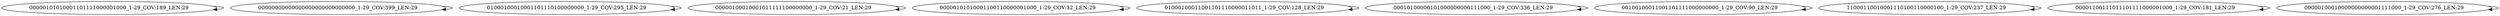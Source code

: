 digraph G {
    "00000101010001101111000001000_1-29_COV:189_LEN:29" -> "00000101010001101111000001000_1-29_COV:189_LEN:29";
    "00000000000000000000000000000_1-29_COV:399_LEN:29" -> "00000000000000000000000000000_1-29_COV:399_LEN:29";
    "01000100010001101110100000000_1-29_COV:295_LEN:29" -> "01000100010001101110100000000_1-29_COV:295_LEN:29";
    "00000100010001011111100000000_1-29_COV:21_LEN:29" -> "00000100010001011111100000000_1-29_COV:21_LEN:29";
    "00000101010001100110000001000_1-29_COV:32_LEN:29" -> "00000101010001100110000001000_1-29_COV:32_LEN:29";
    "01000100011001101110000011011_1-29_COV:128_LEN:29" -> "01000100011001101110000011011_1-29_COV:128_LEN:29";
    "00010100000101000000000111000_1-29_COV:336_LEN:29" -> "00010100000101000000000111000_1-29_COV:336_LEN:29";
    "00100100011001101111000000000_1-29_COV:90_LEN:29" -> "00100100011001101111000000000_1-29_COV:90_LEN:29";
    "11000110010001110100110000100_1-29_COV:237_LEN:29" -> "11000110010001110100110000100_1-29_COV:237_LEN:29";
    "00001100111011101111000001000_1-29_COV:181_LEN:29" -> "00001100111011101111000001000_1-29_COV:181_LEN:29";
    "00000100010000000000001111000_1-29_COV:276_LEN:29" -> "00000100010000000000001111000_1-29_COV:276_LEN:29";
}
